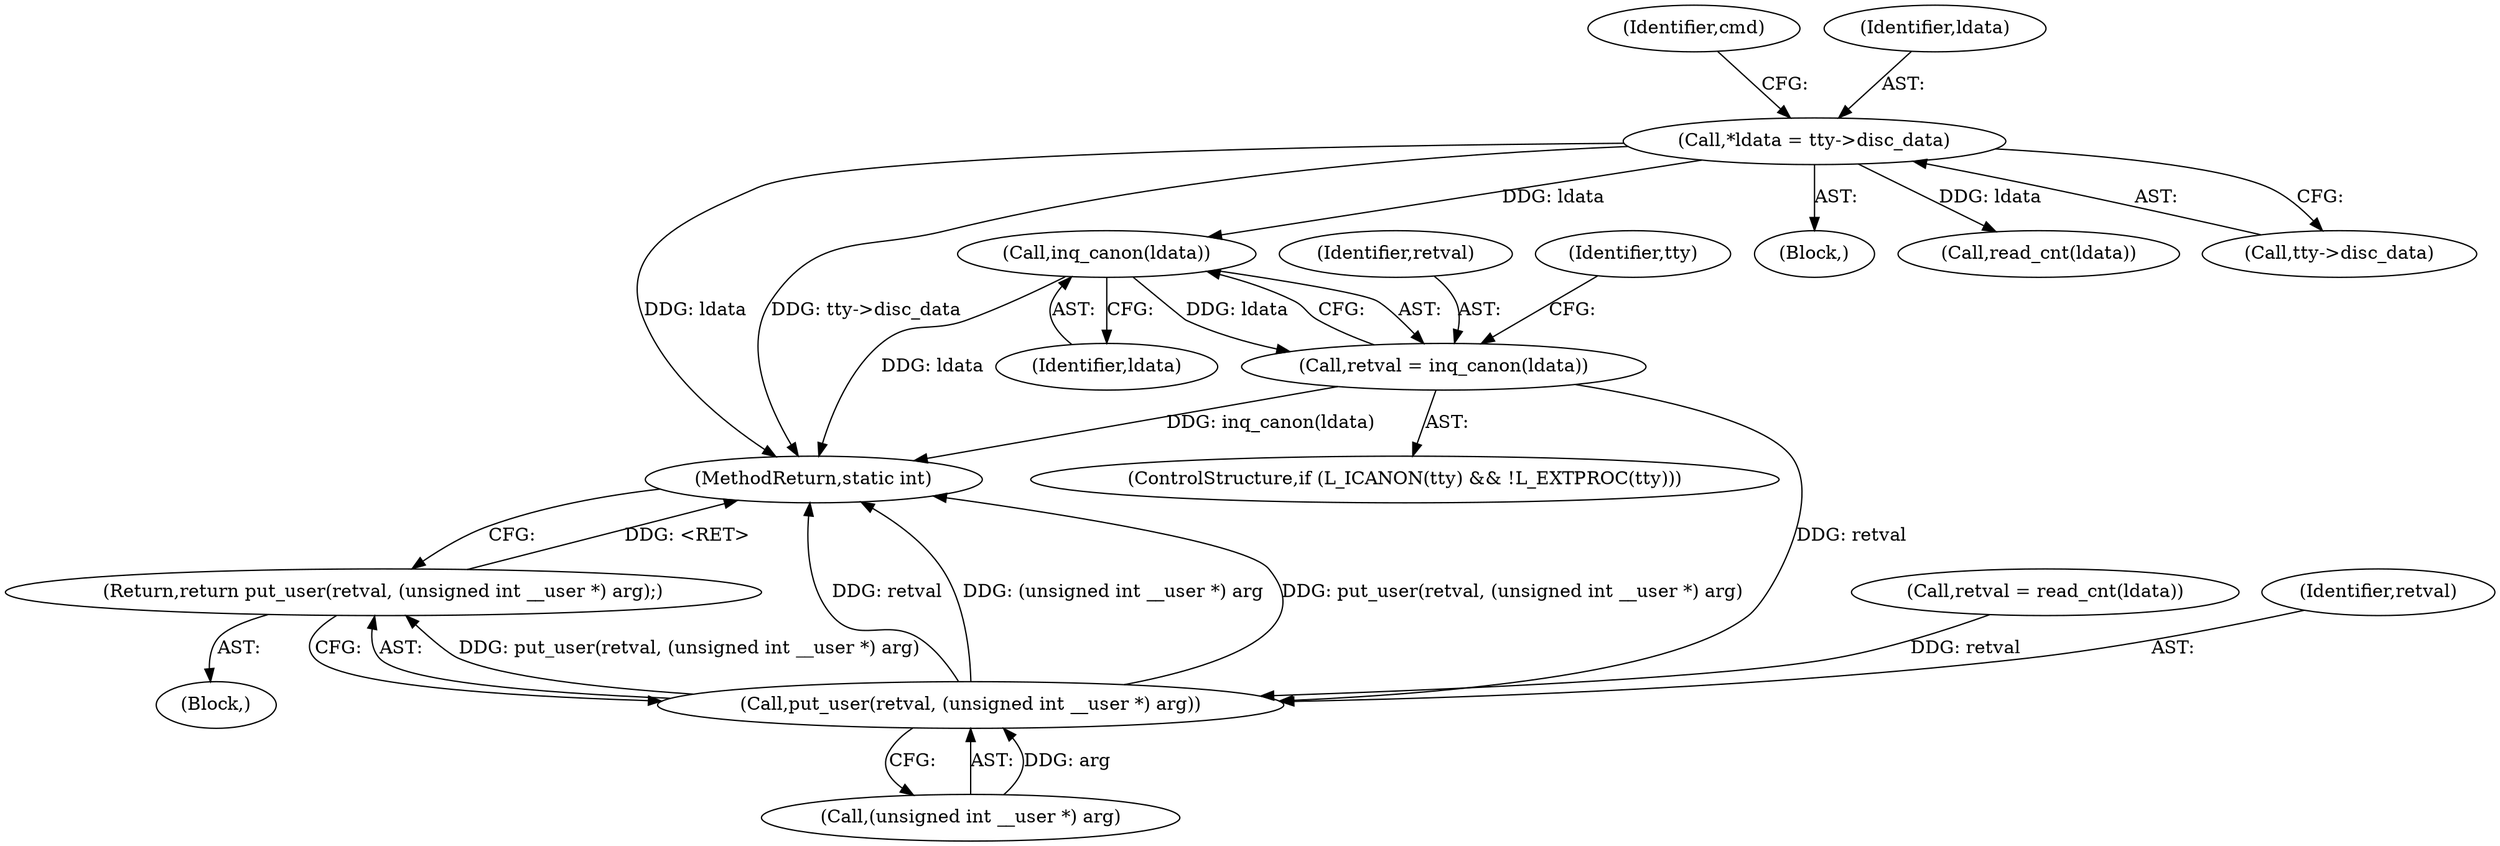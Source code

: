 digraph "0_linux_966031f340185eddd05affcf72b740549f056348@pointer" {
"1000139" [label="(Call,inq_canon(ldata))"];
"1000107" [label="(Call,*ldata = tty->disc_data)"];
"1000137" [label="(Call,retval = inq_canon(ldata))"];
"1000152" [label="(Call,put_user(retval, (unsigned int __user *) arg))"];
"1000151" [label="(Return,return put_user(retval, (unsigned int __user *) arg);)"];
"1000154" [label="(Call,(unsigned int __user *) arg)"];
"1000142" [label="(Call,retval = read_cnt(ldata))"];
"1000114" [label="(Identifier,cmd)"];
"1000105" [label="(Block,)"];
"1000151" [label="(Return,return put_user(retval, (unsigned int __user *) arg);)"];
"1000139" [label="(Call,inq_canon(ldata))"];
"1000138" [label="(Identifier,retval)"];
"1000144" [label="(Call,read_cnt(ldata))"];
"1000153" [label="(Identifier,retval)"];
"1000108" [label="(Identifier,ldata)"];
"1000107" [label="(Call,*ldata = tty->disc_data)"];
"1000130" [label="(ControlStructure,if (L_ICANON(tty) && !L_EXTPROC(tty)))"];
"1000152" [label="(Call,put_user(retval, (unsigned int __user *) arg))"];
"1000164" [label="(MethodReturn,static int)"];
"1000137" [label="(Call,retval = inq_canon(ldata))"];
"1000140" [label="(Identifier,ldata)"];
"1000149" [label="(Identifier,tty)"];
"1000115" [label="(Block,)"];
"1000109" [label="(Call,tty->disc_data)"];
"1000139" -> "1000137"  [label="AST: "];
"1000139" -> "1000140"  [label="CFG: "];
"1000140" -> "1000139"  [label="AST: "];
"1000137" -> "1000139"  [label="CFG: "];
"1000139" -> "1000164"  [label="DDG: ldata"];
"1000139" -> "1000137"  [label="DDG: ldata"];
"1000107" -> "1000139"  [label="DDG: ldata"];
"1000107" -> "1000105"  [label="AST: "];
"1000107" -> "1000109"  [label="CFG: "];
"1000108" -> "1000107"  [label="AST: "];
"1000109" -> "1000107"  [label="AST: "];
"1000114" -> "1000107"  [label="CFG: "];
"1000107" -> "1000164"  [label="DDG: ldata"];
"1000107" -> "1000164"  [label="DDG: tty->disc_data"];
"1000107" -> "1000144"  [label="DDG: ldata"];
"1000137" -> "1000130"  [label="AST: "];
"1000138" -> "1000137"  [label="AST: "];
"1000149" -> "1000137"  [label="CFG: "];
"1000137" -> "1000164"  [label="DDG: inq_canon(ldata)"];
"1000137" -> "1000152"  [label="DDG: retval"];
"1000152" -> "1000151"  [label="AST: "];
"1000152" -> "1000154"  [label="CFG: "];
"1000153" -> "1000152"  [label="AST: "];
"1000154" -> "1000152"  [label="AST: "];
"1000151" -> "1000152"  [label="CFG: "];
"1000152" -> "1000164"  [label="DDG: retval"];
"1000152" -> "1000164"  [label="DDG: (unsigned int __user *) arg"];
"1000152" -> "1000164"  [label="DDG: put_user(retval, (unsigned int __user *) arg)"];
"1000152" -> "1000151"  [label="DDG: put_user(retval, (unsigned int __user *) arg)"];
"1000142" -> "1000152"  [label="DDG: retval"];
"1000154" -> "1000152"  [label="DDG: arg"];
"1000151" -> "1000115"  [label="AST: "];
"1000164" -> "1000151"  [label="CFG: "];
"1000151" -> "1000164"  [label="DDG: <RET>"];
}
